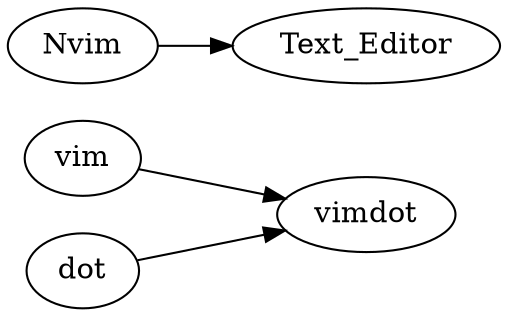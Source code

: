 digraph G {
	graph [layout=dot rankdir=LR]

// This is just an example for you to use as a template.
// Edit as you like. Whenever you save a legal graph
// the layout in the graphviz window will be updated.

	vim [href="http://www.vim.org/"]
	dot [href="http://www.graphviz.org/"]
	vimdot [href="file:///usr/bin/vimdot"]
  Nvim [href="https://neovim.io"]
  {Text_Editor} [color="red"]

	{vim dot} -> vimdot
  {Nvim} -> Text_Editor
}
